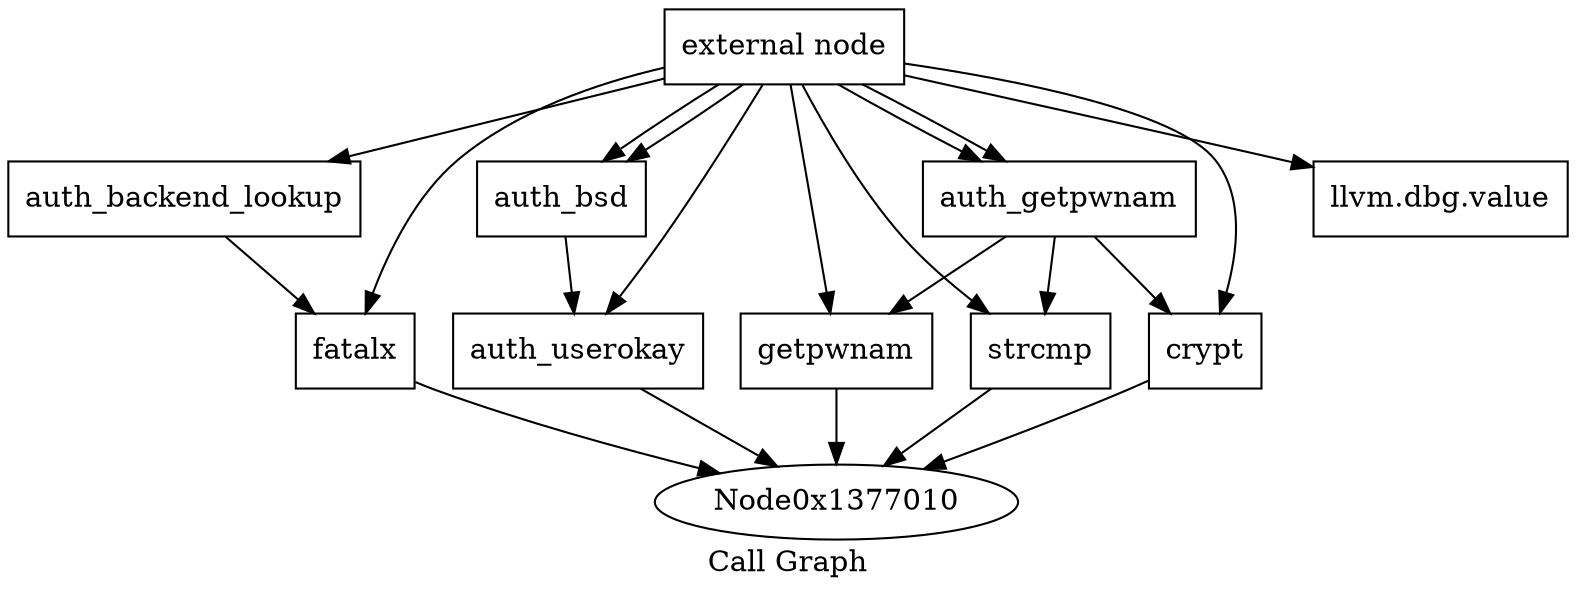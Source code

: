 digraph "Call Graph" {
	label="Call Graph";

	Node0x1364680 [shape=record,label="{external node}"];
	Node0x1364680 -> Node0x137ce40;
	Node0x1364680 -> Node0x137ce40;
	Node0x1364680 -> Node0x1361bb0;
	Node0x1364680 -> Node0x1361bb0;
	Node0x1364680 -> Node0x13632a0;
	Node0x1364680 -> Node0x1363180;
	Node0x1364680 -> Node0x1361b50;
	Node0x1364680 -> Node0x1361be0;
	Node0x1364680 -> Node0x13631d0;
	Node0x1364680 -> Node0x1363230;
	Node0x1364680 -> Node0x13654c0;
	Node0x137ce40 [shape=record,label="{auth_bsd}"];
	Node0x137ce40 -> Node0x1361b50;
	Node0x1361be0 [shape=record,label="{getpwnam}"];
	Node0x1361be0 -> Node0x1377010;
	Node0x1361bb0 [shape=record,label="{auth_getpwnam}"];
	Node0x1361bb0 -> Node0x1361be0;
	Node0x1361bb0 -> Node0x1363230;
	Node0x1361bb0 -> Node0x13631d0;
	Node0x13632a0 [shape=record,label="{auth_backend_lookup}"];
	Node0x13632a0 -> Node0x1363180;
	Node0x1363180 [shape=record,label="{fatalx}"];
	Node0x1363180 -> Node0x1377010;
	Node0x1361b50 [shape=record,label="{auth_userokay}"];
	Node0x1361b50 -> Node0x1377010;
	Node0x13631d0 [shape=record,label="{strcmp}"];
	Node0x13631d0 -> Node0x1377010;
	Node0x1363230 [shape=record,label="{crypt}"];
	Node0x1363230 -> Node0x1377010;
	Node0x13654c0 [shape=record,label="{llvm.dbg.value}"];
}
